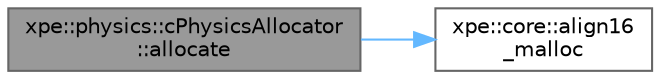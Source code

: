 digraph "xpe::physics::cPhysicsAllocator::allocate"
{
 // LATEX_PDF_SIZE
  bgcolor="transparent";
  edge [fontname=Helvetica,fontsize=10,labelfontname=Helvetica,labelfontsize=10];
  node [fontname=Helvetica,fontsize=10,shape=box,height=0.2,width=0.4];
  rankdir="LR";
  Node1 [id="Node000001",label="xpe::physics::cPhysicsAllocator\l::allocate",height=0.2,width=0.4,color="gray40", fillcolor="grey60", style="filled", fontcolor="black",tooltip=" "];
  Node1 -> Node2 [id="edge3_Node000001_Node000002",color="steelblue1",style="solid",tooltip=" "];
  Node2 [id="Node000002",label="xpe::core::align16\l_malloc",height=0.2,width=0.4,color="grey40", fillcolor="white", style="filled",URL="$namespacexpe_1_1core.html#ae5d0b54168ae6e02cf8c8b7d9327c96f",tooltip=" "];
}
